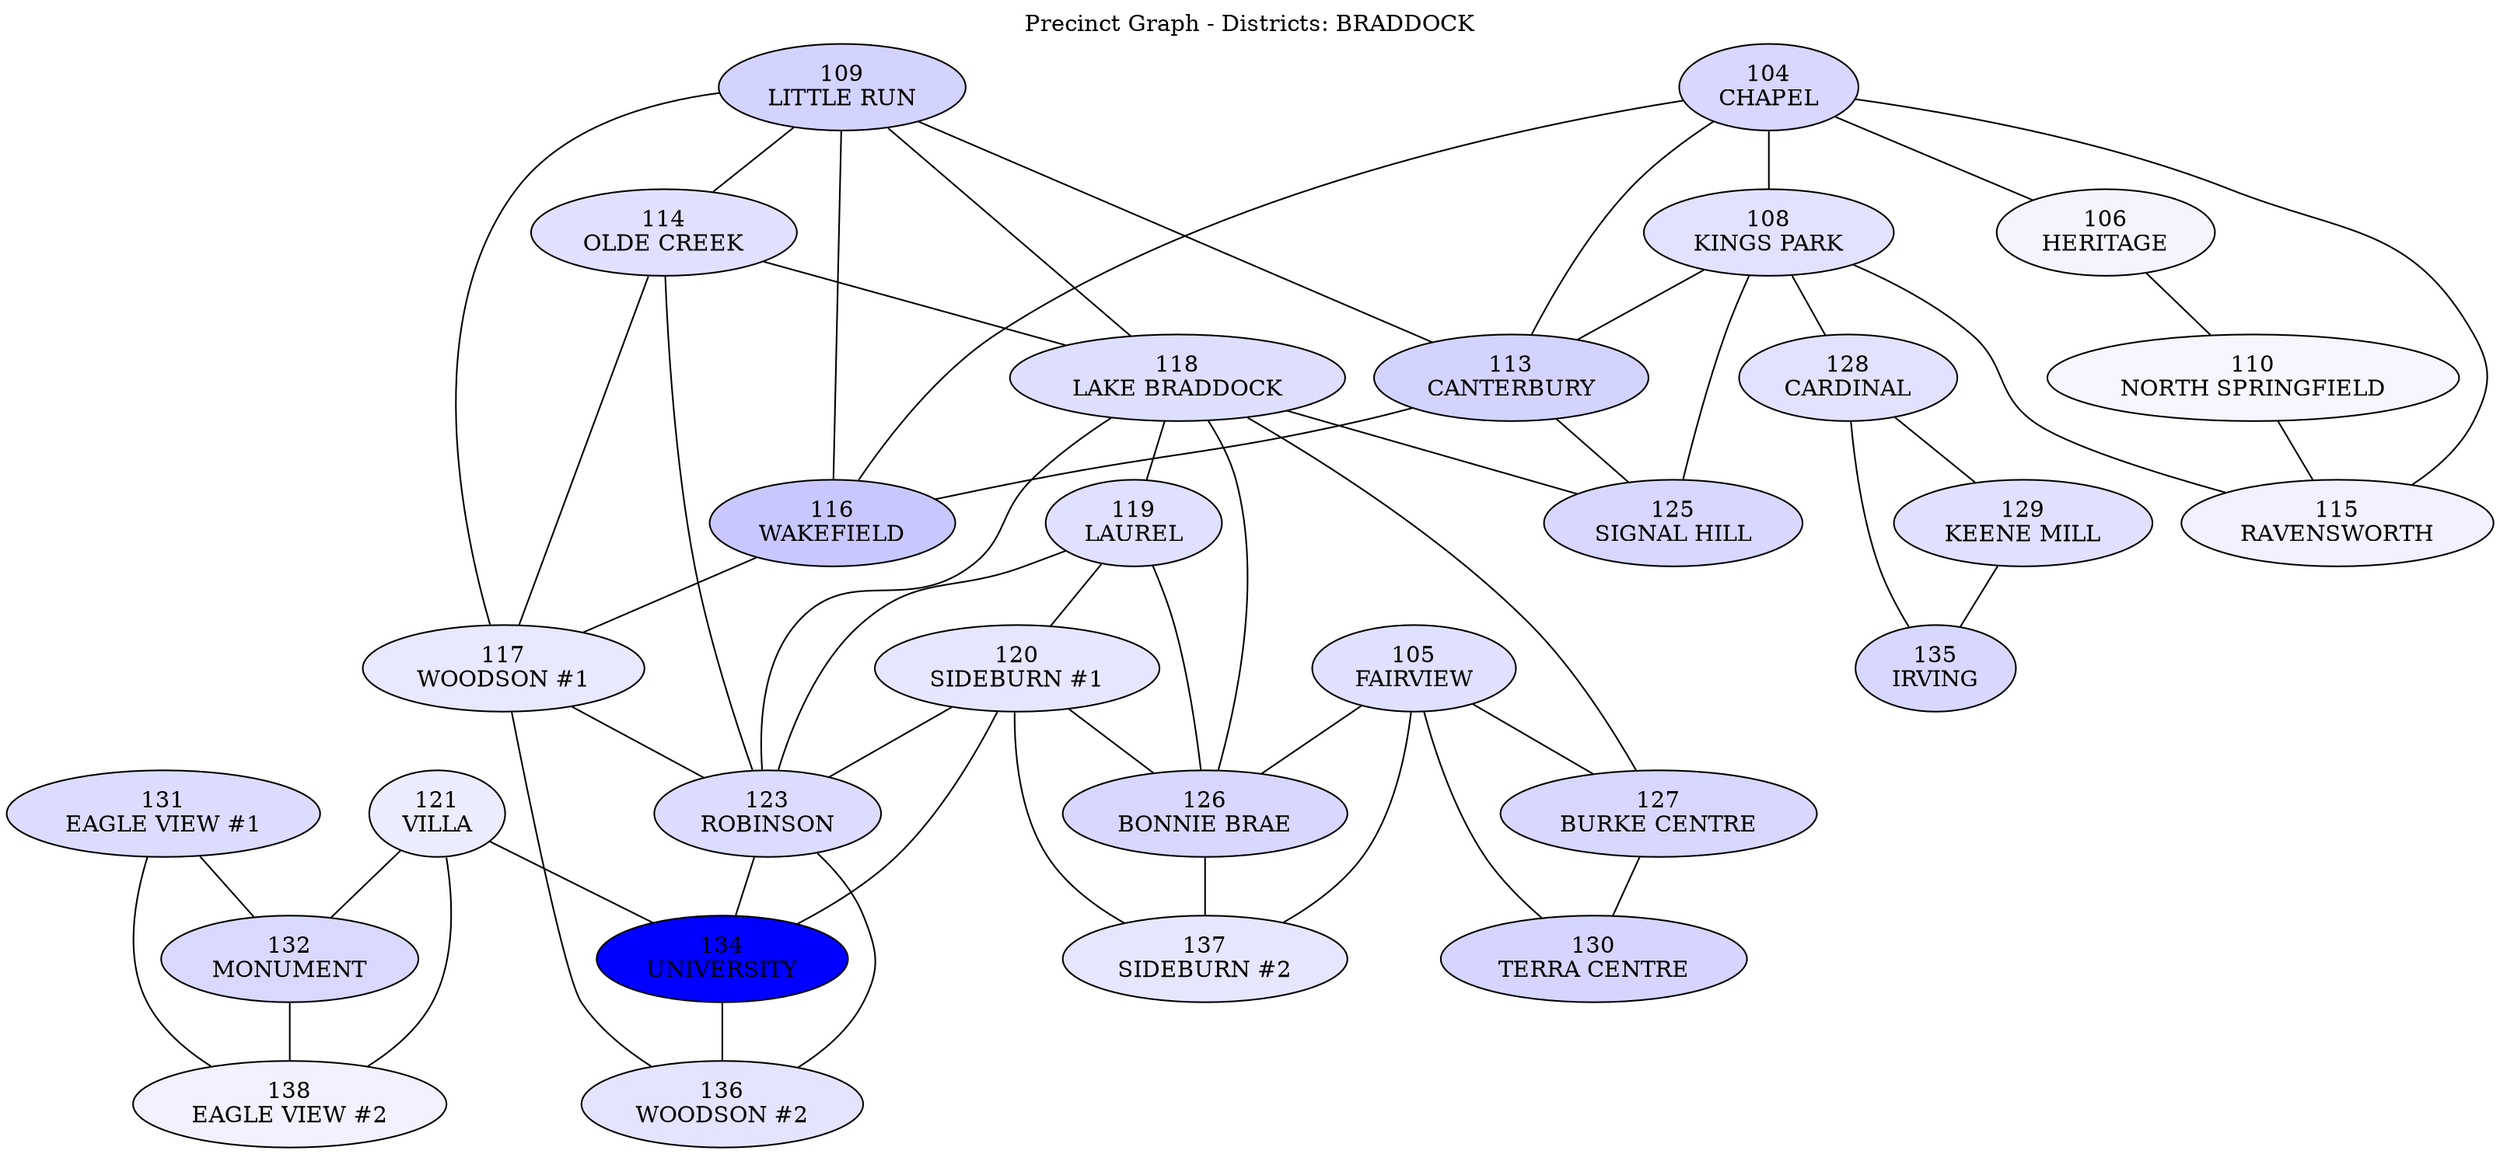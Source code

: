 graph precinct_graph {
label="Precinct Graph - Districts: BRADDOCK";
labelloc="t";
fontcolor="black";
bgcolor="white";
node [shape=ellipse, fontcolor="black", color="black", style="filled", fillcolor="lightgray"];
edge [color="black"];
138 [label="138\nEAGLE VIEW #2", fillcolor="#f2f2ff"];
137 [label="137\nSIDEBURN #2", fillcolor="#e6e6ff"];
136 [label="136\nWOODSON #2", fillcolor="#e4e4ff"];
135 [label="135\nIRVING", fillcolor="#d8d8ff"];
134 [label="134\nUNIVERSITY", fillcolor="#0000ff"];
134 -- 136;
132 [label="132\nMONUMENT", fillcolor="#d9d9ff"];
132 -- 138;
131 [label="131\nEAGLE VIEW #1", fillcolor="#dcdcff"];
131 -- 132;
131 -- 138;
130 [label="130\nTERRA CENTRE", fillcolor="#d5d5ff"];
129 [label="129\nKEENE MILL", fillcolor="#e1e1ff"];
129 -- 135;
128 [label="128\nCARDINAL", fillcolor="#e2e2ff"];
128 -- 129;
128 -- 135;
127 [label="127\nBURKE CENTRE", fillcolor="#d7d7ff"];
127 -- 130;
126 [label="126\nBONNIE BRAE", fillcolor="#d7d7ff"];
126 -- 137;
125 [label="125\nSIGNAL HILL", fillcolor="#d7d7ff"];
123 [label="123\nROBINSON", fillcolor="#dcdcff"];
123 -- 134;
123 -- 136;
121 [label="121\nVILLA", fillcolor="#ececff"];
121 -- 132;
121 -- 134;
121 -- 138;
120 [label="120\nSIDEBURN #1", fillcolor="#e6e6ff"];
120 -- 123;
120 -- 126;
120 -- 134;
120 -- 137;
119 [label="119\nLAUREL", fillcolor="#e0e0ff"];
119 -- 120;
119 -- 123;
119 -- 126;
118 [label="118\nLAKE BRADDOCK", fillcolor="#dedeff"];
118 -- 119;
118 -- 123;
118 -- 125;
118 -- 126;
118 -- 127;
117 [label="117\nWOODSON #1", fillcolor="#e8e8ff"];
117 -- 123;
117 -- 136;
116 [label="116\nWAKEFIELD", fillcolor="#c8c8ff"];
116 -- 117;
115 [label="115\nRAVENSWORTH", fillcolor="#f1f1ff"];
114 [label="114\nOLDE CREEK", fillcolor="#e1e1ff"];
114 -- 117;
114 -- 118;
114 -- 123;
113 [label="113\nCANTERBURY", fillcolor="#d3d3ff"];
113 -- 116;
113 -- 125;
110 [label="110\nNORTH SPRINGFIELD", fillcolor="#f6f6ff"];
110 -- 115;
109 [label="109\nLITTLE RUN", fillcolor="#d3d3ff"];
109 -- 113;
109 -- 114;
109 -- 116;
109 -- 117;
109 -- 118;
108 [label="108\nKINGS PARK", fillcolor="#e2e2ff"];
108 -- 113;
108 -- 115;
108 -- 125;
108 -- 128;
106 [label="106\nHERITAGE", fillcolor="#f4f4ff"];
106 -- 110;
105 [label="105\nFAIRVIEW", fillcolor="#e0e0ff"];
105 -- 126;
105 -- 127;
105 -- 130;
105 -- 137;
104 [label="104\nCHAPEL", fillcolor="#d7d7ff"];
104 -- 106;
104 -- 108;
104 -- 113;
104 -- 115;
104 -- 116;
}
